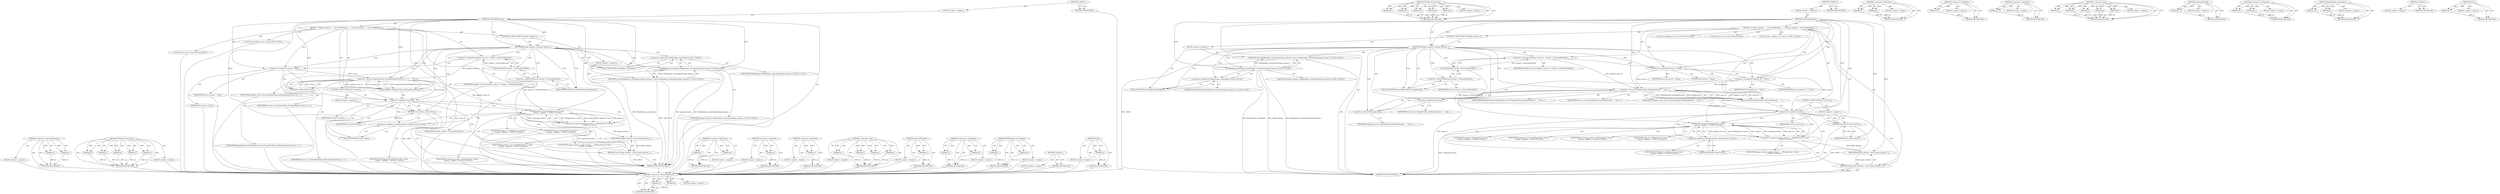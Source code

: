 digraph "Send" {
vulnerable_105 [label=<(METHOD,&lt;operator&gt;.indirectFieldAccess)>];
vulnerable_106 [label=<(PARAM,p1)>];
vulnerable_107 [label=<(PARAM,p2)>];
vulnerable_108 [label=<(BLOCK,&lt;empty&gt;,&lt;empty&gt;)>];
vulnerable_109 [label=<(METHOD_RETURN,ANY)>];
vulnerable_130 [label=<(METHOD,NPObjectProxy.Create)>];
vulnerable_131 [label=<(PARAM,p1)>];
vulnerable_132 [label=<(PARAM,p2)>];
vulnerable_133 [label=<(PARAM,p3)>];
vulnerable_134 [label=<(PARAM,p4)>];
vulnerable_135 [label=<(PARAM,p5)>];
vulnerable_136 [label=<(BLOCK,&lt;empty&gt;,&lt;empty&gt;)>];
vulnerable_137 [label=<(METHOD_RETURN,ANY)>];
vulnerable_6 [label=<(METHOD,&lt;global&gt;)<SUB>1</SUB>>];
vulnerable_7 [label=<(BLOCK,&lt;empty&gt;,&lt;empty&gt;)<SUB>1</SUB>>];
vulnerable_8 [label=<(METHOD,GetPluginElement)<SUB>1</SUB>>];
vulnerable_9 [label=<(BLOCK,{
  if (plugin_element_)
    return WebBindings...,{
  if (plugin_element_)
    return WebBindings...)<SUB>1</SUB>>];
vulnerable_10 [label=<(CONTROL_STRUCTURE,IF,if (plugin_element_))<SUB>2</SUB>>];
vulnerable_11 [label=<(IDENTIFIER,plugin_element_,if (plugin_element_))<SUB>2</SUB>>];
vulnerable_12 [label=<(BLOCK,&lt;empty&gt;,&lt;empty&gt;)<SUB>3</SUB>>];
vulnerable_13 [label="<(RETURN,return WebBindings::retainObject(plugin_element_);,return WebBindings::retainObject(plugin_element_);)<SUB>3</SUB>>"];
vulnerable_14 [label="<(WebBindings.retainObject,WebBindings::retainObject(plugin_element_))<SUB>3</SUB>>"];
vulnerable_15 [label="<(&lt;operator&gt;.fieldAccess,WebBindings::retainObject)<SUB>3</SUB>>"];
vulnerable_16 [label="<(IDENTIFIER,WebBindings,WebBindings::retainObject(plugin_element_))<SUB>3</SUB>>"];
vulnerable_17 [label=<(FIELD_IDENTIFIER,retainObject,retainObject)<SUB>3</SUB>>];
vulnerable_18 [label="<(IDENTIFIER,plugin_element_,WebBindings::retainObject(plugin_element_))<SUB>3</SUB>>"];
vulnerable_19 [label="<(LOCAL,int npobject_route_id: int)<SUB>5</SUB>>"];
vulnerable_20 [label=<(&lt;operator&gt;.assignment,npobject_route_id = channel_-&gt;GenerateRouteID())<SUB>5</SUB>>];
vulnerable_21 [label=<(IDENTIFIER,npobject_route_id,npobject_route_id = channel_-&gt;GenerateRouteID())<SUB>5</SUB>>];
vulnerable_22 [label=<(GenerateRouteID,channel_-&gt;GenerateRouteID())<SUB>5</SUB>>];
vulnerable_23 [label=<(&lt;operator&gt;.indirectFieldAccess,channel_-&gt;GenerateRouteID)<SUB>5</SUB>>];
vulnerable_24 [label=<(IDENTIFIER,channel_,channel_-&gt;GenerateRouteID())<SUB>5</SUB>>];
vulnerable_25 [label=<(FIELD_IDENTIFIER,GenerateRouteID,GenerateRouteID)<SUB>5</SUB>>];
vulnerable_26 [label="<(LOCAL,bool success: bool)<SUB>6</SUB>>"];
vulnerable_27 [label=<(&lt;operator&gt;.assignment,success = false)<SUB>6</SUB>>];
vulnerable_28 [label=<(IDENTIFIER,success,success = false)<SUB>6</SUB>>];
vulnerable_29 [label=<(LITERAL,false,success = false)<SUB>6</SUB>>];
vulnerable_30 [label="<(LOCAL,intptr_t npobject_ptr: intptr_t)<SUB>7</SUB>>"];
vulnerable_31 [label=<(&lt;operator&gt;.assignment,npobject_ptr = NULL)<SUB>7</SUB>>];
vulnerable_32 [label=<(IDENTIFIER,npobject_ptr,npobject_ptr = NULL)<SUB>7</SUB>>];
vulnerable_33 [label=<(IDENTIFIER,NULL,npobject_ptr = NULL)<SUB>7</SUB>>];
vulnerable_34 [label=<(Send,Send(new PluginHostMsg_GetPluginElement(
      ...)<SUB>8</SUB>>];
vulnerable_35 [label=<(&lt;operator&gt;.new,new PluginHostMsg_GetPluginElement(
      route...)<SUB>8</SUB>>];
vulnerable_36 [label=<(IDENTIFIER,PluginHostMsg_GetPluginElement,new PluginHostMsg_GetPluginElement(
      route...)<SUB>8</SUB>>];
vulnerable_37 [label=<(IDENTIFIER,route_id_,new PluginHostMsg_GetPluginElement(
      route...)<SUB>9</SUB>>];
vulnerable_38 [label=<(IDENTIFIER,npobject_route_id,new PluginHostMsg_GetPluginElement(
      route...)<SUB>9</SUB>>];
vulnerable_39 [label=<(&lt;operator&gt;.addressOf,&amp;success)<SUB>9</SUB>>];
vulnerable_40 [label=<(IDENTIFIER,success,new PluginHostMsg_GetPluginElement(
      route...)<SUB>9</SUB>>];
vulnerable_41 [label=<(&lt;operator&gt;.addressOf,&amp;npobject_ptr)<SUB>9</SUB>>];
vulnerable_42 [label=<(IDENTIFIER,npobject_ptr,new PluginHostMsg_GetPluginElement(
      route...)<SUB>9</SUB>>];
vulnerable_43 [label=<(CONTROL_STRUCTURE,IF,if (!success))<SUB>10</SUB>>];
vulnerable_44 [label=<(&lt;operator&gt;.logicalNot,!success)<SUB>10</SUB>>];
vulnerable_45 [label=<(IDENTIFIER,success,!success)<SUB>10</SUB>>];
vulnerable_46 [label=<(BLOCK,&lt;empty&gt;,&lt;empty&gt;)<SUB>11</SUB>>];
vulnerable_47 [label=<(RETURN,return NULL;,return NULL;)<SUB>11</SUB>>];
vulnerable_48 [label=<(IDENTIFIER,NULL,return NULL;)<SUB>11</SUB>>];
vulnerable_49 [label="<(&lt;operator&gt;.assignment,plugin_element_ = NPObjectProxy::Create(
      ...)<SUB>13</SUB>>"];
vulnerable_50 [label="<(IDENTIFIER,plugin_element_,plugin_element_ = NPObjectProxy::Create(
      ...)<SUB>13</SUB>>"];
vulnerable_51 [label="<(NPObjectProxy.Create,NPObjectProxy::Create(
      channel_, npobject...)<SUB>13</SUB>>"];
vulnerable_52 [label="<(&lt;operator&gt;.fieldAccess,NPObjectProxy::Create)<SUB>13</SUB>>"];
vulnerable_53 [label="<(IDENTIFIER,NPObjectProxy,NPObjectProxy::Create(
      channel_, npobject...)<SUB>13</SUB>>"];
vulnerable_54 [label=<(FIELD_IDENTIFIER,Create,Create)<SUB>13</SUB>>];
vulnerable_55 [label="<(IDENTIFIER,channel_,NPObjectProxy::Create(
      channel_, npobject...)<SUB>14</SUB>>"];
vulnerable_56 [label="<(IDENTIFIER,npobject_route_id,NPObjectProxy::Create(
      channel_, npobject...)<SUB>14</SUB>>"];
vulnerable_57 [label="<(IDENTIFIER,containing_window_,NPObjectProxy::Create(
      channel_, npobject...)<SUB>14</SUB>>"];
vulnerable_58 [label="<(IDENTIFIER,page_url_,NPObjectProxy::Create(
      channel_, npobject...)<SUB>14</SUB>>"];
vulnerable_59 [label=<(RETURN,return plugin_element_;,return plugin_element_;)<SUB>16</SUB>>];
vulnerable_60 [label=<(IDENTIFIER,plugin_element_,return plugin_element_;)<SUB>16</SUB>>];
vulnerable_61 [label=<(METHOD_RETURN,NPObject)<SUB>1</SUB>>];
vulnerable_63 [label=<(METHOD_RETURN,ANY)<SUB>1</SUB>>];
vulnerable_91 [label=<(METHOD,&lt;operator&gt;.fieldAccess)>];
vulnerable_92 [label=<(PARAM,p1)>];
vulnerable_93 [label=<(PARAM,p2)>];
vulnerable_94 [label=<(BLOCK,&lt;empty&gt;,&lt;empty&gt;)>];
vulnerable_95 [label=<(METHOD_RETURN,ANY)>];
vulnerable_126 [label=<(METHOD,&lt;operator&gt;.logicalNot)>];
vulnerable_127 [label=<(PARAM,p1)>];
vulnerable_128 [label=<(BLOCK,&lt;empty&gt;,&lt;empty&gt;)>];
vulnerable_129 [label=<(METHOD_RETURN,ANY)>];
vulnerable_122 [label=<(METHOD,&lt;operator&gt;.addressOf)>];
vulnerable_123 [label=<(PARAM,p1)>];
vulnerable_124 [label=<(BLOCK,&lt;empty&gt;,&lt;empty&gt;)>];
vulnerable_125 [label=<(METHOD_RETURN,ANY)>];
vulnerable_114 [label=<(METHOD,&lt;operator&gt;.new)>];
vulnerable_115 [label=<(PARAM,p1)>];
vulnerable_116 [label=<(PARAM,p2)>];
vulnerable_117 [label=<(PARAM,p3)>];
vulnerable_118 [label=<(PARAM,p4)>];
vulnerable_119 [label=<(PARAM,p5)>];
vulnerable_120 [label=<(BLOCK,&lt;empty&gt;,&lt;empty&gt;)>];
vulnerable_121 [label=<(METHOD_RETURN,ANY)>];
vulnerable_101 [label=<(METHOD,GenerateRouteID)>];
vulnerable_102 [label=<(PARAM,p1)>];
vulnerable_103 [label=<(BLOCK,&lt;empty&gt;,&lt;empty&gt;)>];
vulnerable_104 [label=<(METHOD_RETURN,ANY)>];
vulnerable_96 [label=<(METHOD,&lt;operator&gt;.assignment)>];
vulnerable_97 [label=<(PARAM,p1)>];
vulnerable_98 [label=<(PARAM,p2)>];
vulnerable_99 [label=<(BLOCK,&lt;empty&gt;,&lt;empty&gt;)>];
vulnerable_100 [label=<(METHOD_RETURN,ANY)>];
vulnerable_86 [label=<(METHOD,WebBindings.retainObject)>];
vulnerable_87 [label=<(PARAM,p1)>];
vulnerable_88 [label=<(PARAM,p2)>];
vulnerable_89 [label=<(BLOCK,&lt;empty&gt;,&lt;empty&gt;)>];
vulnerable_90 [label=<(METHOD_RETURN,ANY)>];
vulnerable_80 [label=<(METHOD,&lt;global&gt;)<SUB>1</SUB>>];
vulnerable_81 [label=<(BLOCK,&lt;empty&gt;,&lt;empty&gt;)>];
vulnerable_82 [label=<(METHOD_RETURN,ANY)>];
vulnerable_110 [label=<(METHOD,Send)>];
vulnerable_111 [label=<(PARAM,p1)>];
vulnerable_112 [label=<(BLOCK,&lt;empty&gt;,&lt;empty&gt;)>];
vulnerable_113 [label=<(METHOD_RETURN,ANY)>];
fixed_97 [label=<(METHOD,&lt;operator&gt;.indirectFieldAccess)>];
fixed_98 [label=<(PARAM,p1)>];
fixed_99 [label=<(PARAM,p2)>];
fixed_100 [label=<(BLOCK,&lt;empty&gt;,&lt;empty&gt;)>];
fixed_101 [label=<(METHOD_RETURN,ANY)>];
fixed_121 [label=<(METHOD,NPObjectProxy.Create)>];
fixed_122 [label=<(PARAM,p1)>];
fixed_123 [label=<(PARAM,p2)>];
fixed_124 [label=<(PARAM,p3)>];
fixed_125 [label=<(PARAM,p4)>];
fixed_126 [label=<(PARAM,p5)>];
fixed_127 [label=<(BLOCK,&lt;empty&gt;,&lt;empty&gt;)>];
fixed_128 [label=<(METHOD_RETURN,ANY)>];
fixed_6 [label=<(METHOD,&lt;global&gt;)<SUB>1</SUB>>];
fixed_7 [label=<(BLOCK,&lt;empty&gt;,&lt;empty&gt;)<SUB>1</SUB>>];
fixed_8 [label=<(METHOD,GetPluginElement)<SUB>1</SUB>>];
fixed_9 [label=<(BLOCK,{
  if (plugin_element_)
    return WebBindings...,{
  if (plugin_element_)
    return WebBindings...)<SUB>1</SUB>>];
fixed_10 [label=<(CONTROL_STRUCTURE,IF,if (plugin_element_))<SUB>2</SUB>>];
fixed_11 [label=<(IDENTIFIER,plugin_element_,if (plugin_element_))<SUB>2</SUB>>];
fixed_12 [label=<(BLOCK,&lt;empty&gt;,&lt;empty&gt;)<SUB>3</SUB>>];
fixed_13 [label="<(RETURN,return WebBindings::retainObject(plugin_element_);,return WebBindings::retainObject(plugin_element_);)<SUB>3</SUB>>"];
fixed_14 [label="<(WebBindings.retainObject,WebBindings::retainObject(plugin_element_))<SUB>3</SUB>>"];
fixed_15 [label="<(&lt;operator&gt;.fieldAccess,WebBindings::retainObject)<SUB>3</SUB>>"];
fixed_16 [label="<(IDENTIFIER,WebBindings,WebBindings::retainObject(plugin_element_))<SUB>3</SUB>>"];
fixed_17 [label=<(FIELD_IDENTIFIER,retainObject,retainObject)<SUB>3</SUB>>];
fixed_18 [label="<(IDENTIFIER,plugin_element_,WebBindings::retainObject(plugin_element_))<SUB>3</SUB>>"];
fixed_19 [label="<(LOCAL,int npobject_route_id: int)<SUB>5</SUB>>"];
fixed_20 [label=<(&lt;operator&gt;.assignment,npobject_route_id = channel_-&gt;GenerateRouteID())<SUB>5</SUB>>];
fixed_21 [label=<(IDENTIFIER,npobject_route_id,npobject_route_id = channel_-&gt;GenerateRouteID())<SUB>5</SUB>>];
fixed_22 [label=<(GenerateRouteID,channel_-&gt;GenerateRouteID())<SUB>5</SUB>>];
fixed_23 [label=<(&lt;operator&gt;.indirectFieldAccess,channel_-&gt;GenerateRouteID)<SUB>5</SUB>>];
fixed_24 [label=<(IDENTIFIER,channel_,channel_-&gt;GenerateRouteID())<SUB>5</SUB>>];
fixed_25 [label=<(FIELD_IDENTIFIER,GenerateRouteID,GenerateRouteID)<SUB>5</SUB>>];
fixed_26 [label="<(LOCAL,bool success: bool)<SUB>6</SUB>>"];
fixed_27 [label=<(&lt;operator&gt;.assignment,success = false)<SUB>6</SUB>>];
fixed_28 [label=<(IDENTIFIER,success,success = false)<SUB>6</SUB>>];
fixed_29 [label=<(LITERAL,false,success = false)<SUB>6</SUB>>];
fixed_30 [label=<(Send,Send(new PluginHostMsg_GetPluginElement(route_i...)<SUB>7</SUB>>];
fixed_31 [label=<(&lt;operator&gt;.new,new PluginHostMsg_GetPluginElement(route_id_, n...)<SUB>7</SUB>>];
fixed_32 [label=<(IDENTIFIER,PluginHostMsg_GetPluginElement,new PluginHostMsg_GetPluginElement(route_id_, n...)<SUB>7</SUB>>];
fixed_33 [label=<(IDENTIFIER,route_id_,new PluginHostMsg_GetPluginElement(route_id_, n...)<SUB>7</SUB>>];
fixed_34 [label=<(IDENTIFIER,npobject_route_id,new PluginHostMsg_GetPluginElement(route_id_, n...)<SUB>7</SUB>>];
fixed_35 [label=<(&lt;operator&gt;.addressOf,&amp;success)<SUB>7</SUB>>];
fixed_36 [label=<(IDENTIFIER,success,new PluginHostMsg_GetPluginElement(route_id_, n...)<SUB>7</SUB>>];
fixed_37 [label=<(CONTROL_STRUCTURE,IF,if (!success))<SUB>8</SUB>>];
fixed_38 [label=<(&lt;operator&gt;.logicalNot,!success)<SUB>8</SUB>>];
fixed_39 [label=<(IDENTIFIER,success,!success)<SUB>8</SUB>>];
fixed_40 [label=<(BLOCK,&lt;empty&gt;,&lt;empty&gt;)<SUB>9</SUB>>];
fixed_41 [label=<(RETURN,return NULL;,return NULL;)<SUB>9</SUB>>];
fixed_42 [label=<(IDENTIFIER,NULL,return NULL;)<SUB>9</SUB>>];
fixed_43 [label="<(&lt;operator&gt;.assignment,plugin_element_ = NPObjectProxy::Create(
      ...)<SUB>11</SUB>>"];
fixed_44 [label="<(IDENTIFIER,plugin_element_,plugin_element_ = NPObjectProxy::Create(
      ...)<SUB>11</SUB>>"];
fixed_45 [label="<(NPObjectProxy.Create,NPObjectProxy::Create(
      channel_, npobject...)<SUB>11</SUB>>"];
fixed_46 [label="<(&lt;operator&gt;.fieldAccess,NPObjectProxy::Create)<SUB>11</SUB>>"];
fixed_47 [label="<(IDENTIFIER,NPObjectProxy,NPObjectProxy::Create(
      channel_, npobject...)<SUB>11</SUB>>"];
fixed_48 [label=<(FIELD_IDENTIFIER,Create,Create)<SUB>11</SUB>>];
fixed_49 [label="<(IDENTIFIER,channel_,NPObjectProxy::Create(
      channel_, npobject...)<SUB>12</SUB>>"];
fixed_50 [label="<(IDENTIFIER,npobject_route_id,NPObjectProxy::Create(
      channel_, npobject...)<SUB>12</SUB>>"];
fixed_51 [label="<(IDENTIFIER,containing_window_,NPObjectProxy::Create(
      channel_, npobject...)<SUB>12</SUB>>"];
fixed_52 [label="<(IDENTIFIER,page_url_,NPObjectProxy::Create(
      channel_, npobject...)<SUB>12</SUB>>"];
fixed_53 [label=<(RETURN,return plugin_element_;,return plugin_element_;)<SUB>14</SUB>>];
fixed_54 [label=<(IDENTIFIER,plugin_element_,return plugin_element_;)<SUB>14</SUB>>];
fixed_55 [label=<(METHOD_RETURN,NPObject)<SUB>1</SUB>>];
fixed_57 [label=<(METHOD_RETURN,ANY)<SUB>1</SUB>>];
fixed_83 [label=<(METHOD,&lt;operator&gt;.fieldAccess)>];
fixed_84 [label=<(PARAM,p1)>];
fixed_85 [label=<(PARAM,p2)>];
fixed_86 [label=<(BLOCK,&lt;empty&gt;,&lt;empty&gt;)>];
fixed_87 [label=<(METHOD_RETURN,ANY)>];
fixed_117 [label=<(METHOD,&lt;operator&gt;.logicalNot)>];
fixed_118 [label=<(PARAM,p1)>];
fixed_119 [label=<(BLOCK,&lt;empty&gt;,&lt;empty&gt;)>];
fixed_120 [label=<(METHOD_RETURN,ANY)>];
fixed_113 [label=<(METHOD,&lt;operator&gt;.addressOf)>];
fixed_114 [label=<(PARAM,p1)>];
fixed_115 [label=<(BLOCK,&lt;empty&gt;,&lt;empty&gt;)>];
fixed_116 [label=<(METHOD_RETURN,ANY)>];
fixed_106 [label=<(METHOD,&lt;operator&gt;.new)>];
fixed_107 [label=<(PARAM,p1)>];
fixed_108 [label=<(PARAM,p2)>];
fixed_109 [label=<(PARAM,p3)>];
fixed_110 [label=<(PARAM,p4)>];
fixed_111 [label=<(BLOCK,&lt;empty&gt;,&lt;empty&gt;)>];
fixed_112 [label=<(METHOD_RETURN,ANY)>];
fixed_93 [label=<(METHOD,GenerateRouteID)>];
fixed_94 [label=<(PARAM,p1)>];
fixed_95 [label=<(BLOCK,&lt;empty&gt;,&lt;empty&gt;)>];
fixed_96 [label=<(METHOD_RETURN,ANY)>];
fixed_88 [label=<(METHOD,&lt;operator&gt;.assignment)>];
fixed_89 [label=<(PARAM,p1)>];
fixed_90 [label=<(PARAM,p2)>];
fixed_91 [label=<(BLOCK,&lt;empty&gt;,&lt;empty&gt;)>];
fixed_92 [label=<(METHOD_RETURN,ANY)>];
fixed_78 [label=<(METHOD,WebBindings.retainObject)>];
fixed_79 [label=<(PARAM,p1)>];
fixed_80 [label=<(PARAM,p2)>];
fixed_81 [label=<(BLOCK,&lt;empty&gt;,&lt;empty&gt;)>];
fixed_82 [label=<(METHOD_RETURN,ANY)>];
fixed_72 [label=<(METHOD,&lt;global&gt;)<SUB>1</SUB>>];
fixed_73 [label=<(BLOCK,&lt;empty&gt;,&lt;empty&gt;)>];
fixed_74 [label=<(METHOD_RETURN,ANY)>];
fixed_102 [label=<(METHOD,Send)>];
fixed_103 [label=<(PARAM,p1)>];
fixed_104 [label=<(BLOCK,&lt;empty&gt;,&lt;empty&gt;)>];
fixed_105 [label=<(METHOD_RETURN,ANY)>];
vulnerable_105 -> vulnerable_106  [key=0, label="AST: "];
vulnerable_105 -> vulnerable_106  [key=1, label="DDG: "];
vulnerable_105 -> vulnerable_108  [key=0, label="AST: "];
vulnerable_105 -> vulnerable_107  [key=0, label="AST: "];
vulnerable_105 -> vulnerable_107  [key=1, label="DDG: "];
vulnerable_105 -> vulnerable_109  [key=0, label="AST: "];
vulnerable_105 -> vulnerable_109  [key=1, label="CFG: "];
vulnerable_106 -> vulnerable_109  [key=0, label="DDG: p1"];
vulnerable_107 -> vulnerable_109  [key=0, label="DDG: p2"];
vulnerable_130 -> vulnerable_131  [key=0, label="AST: "];
vulnerable_130 -> vulnerable_131  [key=1, label="DDG: "];
vulnerable_130 -> vulnerable_136  [key=0, label="AST: "];
vulnerable_130 -> vulnerable_132  [key=0, label="AST: "];
vulnerable_130 -> vulnerable_132  [key=1, label="DDG: "];
vulnerable_130 -> vulnerable_137  [key=0, label="AST: "];
vulnerable_130 -> vulnerable_137  [key=1, label="CFG: "];
vulnerable_130 -> vulnerable_133  [key=0, label="AST: "];
vulnerable_130 -> vulnerable_133  [key=1, label="DDG: "];
vulnerable_130 -> vulnerable_134  [key=0, label="AST: "];
vulnerable_130 -> vulnerable_134  [key=1, label="DDG: "];
vulnerable_130 -> vulnerable_135  [key=0, label="AST: "];
vulnerable_130 -> vulnerable_135  [key=1, label="DDG: "];
vulnerable_131 -> vulnerable_137  [key=0, label="DDG: p1"];
vulnerable_132 -> vulnerable_137  [key=0, label="DDG: p2"];
vulnerable_133 -> vulnerable_137  [key=0, label="DDG: p3"];
vulnerable_134 -> vulnerable_137  [key=0, label="DDG: p4"];
vulnerable_135 -> vulnerable_137  [key=0, label="DDG: p5"];
vulnerable_6 -> vulnerable_7  [key=0, label="AST: "];
vulnerable_6 -> vulnerable_63  [key=0, label="AST: "];
vulnerable_6 -> vulnerable_63  [key=1, label="CFG: "];
vulnerable_7 -> vulnerable_8  [key=0, label="AST: "];
vulnerable_8 -> vulnerable_9  [key=0, label="AST: "];
vulnerable_8 -> vulnerable_61  [key=0, label="AST: "];
vulnerable_8 -> vulnerable_11  [key=0, label="CFG: "];
vulnerable_8 -> vulnerable_11  [key=1, label="DDG: "];
vulnerable_8 -> vulnerable_27  [key=0, label="DDG: "];
vulnerable_8 -> vulnerable_31  [key=0, label="DDG: "];
vulnerable_8 -> vulnerable_60  [key=0, label="DDG: "];
vulnerable_8 -> vulnerable_35  [key=0, label="DDG: "];
vulnerable_8 -> vulnerable_44  [key=0, label="DDG: "];
vulnerable_8 -> vulnerable_51  [key=0, label="DDG: "];
vulnerable_8 -> vulnerable_48  [key=0, label="DDG: "];
vulnerable_8 -> vulnerable_14  [key=0, label="DDG: "];
vulnerable_9 -> vulnerable_10  [key=0, label="AST: "];
vulnerable_9 -> vulnerable_19  [key=0, label="AST: "];
vulnerable_9 -> vulnerable_20  [key=0, label="AST: "];
vulnerable_9 -> vulnerable_26  [key=0, label="AST: "];
vulnerable_9 -> vulnerable_27  [key=0, label="AST: "];
vulnerable_9 -> vulnerable_30  [key=0, label="AST: "];
vulnerable_9 -> vulnerable_31  [key=0, label="AST: "];
vulnerable_9 -> vulnerable_34  [key=0, label="AST: "];
vulnerable_9 -> vulnerable_43  [key=0, label="AST: "];
vulnerable_9 -> vulnerable_49  [key=0, label="AST: "];
vulnerable_9 -> vulnerable_59  [key=0, label="AST: "];
vulnerable_10 -> vulnerable_11  [key=0, label="AST: "];
vulnerable_10 -> vulnerable_12  [key=0, label="AST: "];
vulnerable_11 -> vulnerable_17  [key=0, label="CFG: "];
vulnerable_11 -> vulnerable_17  [key=1, label="CDG: "];
vulnerable_11 -> vulnerable_25  [key=0, label="CFG: "];
vulnerable_11 -> vulnerable_25  [key=1, label="CDG: "];
vulnerable_11 -> vulnerable_15  [key=0, label="CDG: "];
vulnerable_11 -> vulnerable_34  [key=0, label="CDG: "];
vulnerable_11 -> vulnerable_13  [key=0, label="CDG: "];
vulnerable_11 -> vulnerable_14  [key=0, label="CDG: "];
vulnerable_11 -> vulnerable_23  [key=0, label="CDG: "];
vulnerable_11 -> vulnerable_20  [key=0, label="CDG: "];
vulnerable_11 -> vulnerable_22  [key=0, label="CDG: "];
vulnerable_11 -> vulnerable_41  [key=0, label="CDG: "];
vulnerable_11 -> vulnerable_27  [key=0, label="CDG: "];
vulnerable_11 -> vulnerable_44  [key=0, label="CDG: "];
vulnerable_11 -> vulnerable_35  [key=0, label="CDG: "];
vulnerable_11 -> vulnerable_39  [key=0, label="CDG: "];
vulnerable_11 -> vulnerable_31  [key=0, label="CDG: "];
vulnerable_12 -> vulnerable_13  [key=0, label="AST: "];
vulnerable_13 -> vulnerable_14  [key=0, label="AST: "];
vulnerable_13 -> vulnerable_61  [key=0, label="CFG: "];
vulnerable_13 -> vulnerable_61  [key=1, label="DDG: &lt;RET&gt;"];
vulnerable_14 -> vulnerable_15  [key=0, label="AST: "];
vulnerable_14 -> vulnerable_18  [key=0, label="AST: "];
vulnerable_14 -> vulnerable_13  [key=0, label="CFG: "];
vulnerable_14 -> vulnerable_13  [key=1, label="DDG: WebBindings::retainObject(plugin_element_)"];
vulnerable_14 -> vulnerable_61  [key=0, label="DDG: WebBindings::retainObject"];
vulnerable_14 -> vulnerable_61  [key=1, label="DDG: plugin_element_"];
vulnerable_14 -> vulnerable_61  [key=2, label="DDG: WebBindings::retainObject(plugin_element_)"];
vulnerable_15 -> vulnerable_16  [key=0, label="AST: "];
vulnerable_15 -> vulnerable_17  [key=0, label="AST: "];
vulnerable_15 -> vulnerable_14  [key=0, label="CFG: "];
vulnerable_17 -> vulnerable_15  [key=0, label="CFG: "];
vulnerable_20 -> vulnerable_21  [key=0, label="AST: "];
vulnerable_20 -> vulnerable_22  [key=0, label="AST: "];
vulnerable_20 -> vulnerable_27  [key=0, label="CFG: "];
vulnerable_20 -> vulnerable_35  [key=0, label="DDG: npobject_route_id"];
vulnerable_22 -> vulnerable_23  [key=0, label="AST: "];
vulnerable_22 -> vulnerable_20  [key=0, label="CFG: "];
vulnerable_22 -> vulnerable_20  [key=1, label="DDG: channel_-&gt;GenerateRouteID"];
vulnerable_22 -> vulnerable_51  [key=0, label="DDG: channel_-&gt;GenerateRouteID"];
vulnerable_23 -> vulnerable_24  [key=0, label="AST: "];
vulnerable_23 -> vulnerable_25  [key=0, label="AST: "];
vulnerable_23 -> vulnerable_22  [key=0, label="CFG: "];
vulnerable_25 -> vulnerable_23  [key=0, label="CFG: "];
vulnerable_27 -> vulnerable_28  [key=0, label="AST: "];
vulnerable_27 -> vulnerable_29  [key=0, label="AST: "];
vulnerable_27 -> vulnerable_31  [key=0, label="CFG: "];
vulnerable_27 -> vulnerable_35  [key=0, label="DDG: success"];
vulnerable_27 -> vulnerable_44  [key=0, label="DDG: success"];
vulnerable_31 -> vulnerable_32  [key=0, label="AST: "];
vulnerable_31 -> vulnerable_33  [key=0, label="AST: "];
vulnerable_31 -> vulnerable_39  [key=0, label="CFG: "];
vulnerable_31 -> vulnerable_35  [key=0, label="DDG: npobject_ptr"];
vulnerable_34 -> vulnerable_35  [key=0, label="AST: "];
vulnerable_34 -> vulnerable_44  [key=0, label="CFG: "];
vulnerable_35 -> vulnerable_36  [key=0, label="AST: "];
vulnerable_35 -> vulnerable_37  [key=0, label="AST: "];
vulnerable_35 -> vulnerable_38  [key=0, label="AST: "];
vulnerable_35 -> vulnerable_39  [key=0, label="AST: "];
vulnerable_35 -> vulnerable_41  [key=0, label="AST: "];
vulnerable_35 -> vulnerable_34  [key=0, label="CFG: "];
vulnerable_35 -> vulnerable_34  [key=1, label="DDG: route_id_"];
vulnerable_35 -> vulnerable_34  [key=2, label="DDG: npobject_route_id"];
vulnerable_35 -> vulnerable_34  [key=3, label="DDG: &amp;success"];
vulnerable_35 -> vulnerable_34  [key=4, label="DDG: PluginHostMsg_GetPluginElement"];
vulnerable_35 -> vulnerable_34  [key=5, label="DDG: &amp;npobject_ptr"];
vulnerable_35 -> vulnerable_61  [key=0, label="DDG: route_id_"];
vulnerable_35 -> vulnerable_44  [key=0, label="DDG: &amp;success"];
vulnerable_35 -> vulnerable_51  [key=0, label="DDG: npobject_route_id"];
vulnerable_39 -> vulnerable_40  [key=0, label="AST: "];
vulnerable_39 -> vulnerable_41  [key=0, label="CFG: "];
vulnerable_41 -> vulnerable_42  [key=0, label="AST: "];
vulnerable_41 -> vulnerable_35  [key=0, label="CFG: "];
vulnerable_43 -> vulnerable_44  [key=0, label="AST: "];
vulnerable_43 -> vulnerable_46  [key=0, label="AST: "];
vulnerable_44 -> vulnerable_45  [key=0, label="AST: "];
vulnerable_44 -> vulnerable_47  [key=0, label="CFG: "];
vulnerable_44 -> vulnerable_47  [key=1, label="CDG: "];
vulnerable_44 -> vulnerable_54  [key=0, label="CFG: "];
vulnerable_44 -> vulnerable_54  [key=1, label="CDG: "];
vulnerable_44 -> vulnerable_49  [key=0, label="CDG: "];
vulnerable_44 -> vulnerable_51  [key=0, label="CDG: "];
vulnerable_44 -> vulnerable_52  [key=0, label="CDG: "];
vulnerable_44 -> vulnerable_59  [key=0, label="CDG: "];
vulnerable_46 -> vulnerable_47  [key=0, label="AST: "];
vulnerable_47 -> vulnerable_48  [key=0, label="AST: "];
vulnerable_47 -> vulnerable_61  [key=0, label="CFG: "];
vulnerable_47 -> vulnerable_61  [key=1, label="DDG: &lt;RET&gt;"];
vulnerable_48 -> vulnerable_47  [key=0, label="DDG: NULL"];
vulnerable_49 -> vulnerable_50  [key=0, label="AST: "];
vulnerable_49 -> vulnerable_51  [key=0, label="AST: "];
vulnerable_49 -> vulnerable_59  [key=0, label="CFG: "];
vulnerable_49 -> vulnerable_60  [key=0, label="DDG: plugin_element_"];
vulnerable_51 -> vulnerable_52  [key=0, label="AST: "];
vulnerable_51 -> vulnerable_55  [key=0, label="AST: "];
vulnerable_51 -> vulnerable_56  [key=0, label="AST: "];
vulnerable_51 -> vulnerable_57  [key=0, label="AST: "];
vulnerable_51 -> vulnerable_58  [key=0, label="AST: "];
vulnerable_51 -> vulnerable_49  [key=0, label="CFG: "];
vulnerable_51 -> vulnerable_49  [key=1, label="DDG: npobject_route_id"];
vulnerable_51 -> vulnerable_49  [key=2, label="DDG: NPObjectProxy::Create"];
vulnerable_51 -> vulnerable_49  [key=3, label="DDG: channel_"];
vulnerable_51 -> vulnerable_49  [key=4, label="DDG: containing_window_"];
vulnerable_51 -> vulnerable_49  [key=5, label="DDG: page_url_"];
vulnerable_51 -> vulnerable_61  [key=0, label="DDG: containing_window_"];
vulnerable_52 -> vulnerable_53  [key=0, label="AST: "];
vulnerable_52 -> vulnerable_54  [key=0, label="AST: "];
vulnerable_52 -> vulnerable_51  [key=0, label="CFG: "];
vulnerable_54 -> vulnerable_52  [key=0, label="CFG: "];
vulnerable_59 -> vulnerable_60  [key=0, label="AST: "];
vulnerable_59 -> vulnerable_61  [key=0, label="CFG: "];
vulnerable_59 -> vulnerable_61  [key=1, label="DDG: &lt;RET&gt;"];
vulnerable_60 -> vulnerable_59  [key=0, label="DDG: plugin_element_"];
vulnerable_91 -> vulnerable_92  [key=0, label="AST: "];
vulnerable_91 -> vulnerable_92  [key=1, label="DDG: "];
vulnerable_91 -> vulnerable_94  [key=0, label="AST: "];
vulnerable_91 -> vulnerable_93  [key=0, label="AST: "];
vulnerable_91 -> vulnerable_93  [key=1, label="DDG: "];
vulnerable_91 -> vulnerable_95  [key=0, label="AST: "];
vulnerable_91 -> vulnerable_95  [key=1, label="CFG: "];
vulnerable_92 -> vulnerable_95  [key=0, label="DDG: p1"];
vulnerable_93 -> vulnerable_95  [key=0, label="DDG: p2"];
vulnerable_126 -> vulnerable_127  [key=0, label="AST: "];
vulnerable_126 -> vulnerable_127  [key=1, label="DDG: "];
vulnerable_126 -> vulnerable_128  [key=0, label="AST: "];
vulnerable_126 -> vulnerable_129  [key=0, label="AST: "];
vulnerable_126 -> vulnerable_129  [key=1, label="CFG: "];
vulnerable_127 -> vulnerable_129  [key=0, label="DDG: p1"];
vulnerable_122 -> vulnerable_123  [key=0, label="AST: "];
vulnerable_122 -> vulnerable_123  [key=1, label="DDG: "];
vulnerable_122 -> vulnerable_124  [key=0, label="AST: "];
vulnerable_122 -> vulnerable_125  [key=0, label="AST: "];
vulnerable_122 -> vulnerable_125  [key=1, label="CFG: "];
vulnerable_123 -> vulnerable_125  [key=0, label="DDG: p1"];
vulnerable_114 -> vulnerable_115  [key=0, label="AST: "];
vulnerable_114 -> vulnerable_115  [key=1, label="DDG: "];
vulnerable_114 -> vulnerable_120  [key=0, label="AST: "];
vulnerable_114 -> vulnerable_116  [key=0, label="AST: "];
vulnerable_114 -> vulnerable_116  [key=1, label="DDG: "];
vulnerable_114 -> vulnerable_121  [key=0, label="AST: "];
vulnerable_114 -> vulnerable_121  [key=1, label="CFG: "];
vulnerable_114 -> vulnerable_117  [key=0, label="AST: "];
vulnerable_114 -> vulnerable_117  [key=1, label="DDG: "];
vulnerable_114 -> vulnerable_118  [key=0, label="AST: "];
vulnerable_114 -> vulnerable_118  [key=1, label="DDG: "];
vulnerable_114 -> vulnerable_119  [key=0, label="AST: "];
vulnerable_114 -> vulnerable_119  [key=1, label="DDG: "];
vulnerable_115 -> vulnerable_121  [key=0, label="DDG: p1"];
vulnerable_116 -> vulnerable_121  [key=0, label="DDG: p2"];
vulnerable_117 -> vulnerable_121  [key=0, label="DDG: p3"];
vulnerable_118 -> vulnerable_121  [key=0, label="DDG: p4"];
vulnerable_119 -> vulnerable_121  [key=0, label="DDG: p5"];
vulnerable_101 -> vulnerable_102  [key=0, label="AST: "];
vulnerable_101 -> vulnerable_102  [key=1, label="DDG: "];
vulnerable_101 -> vulnerable_103  [key=0, label="AST: "];
vulnerable_101 -> vulnerable_104  [key=0, label="AST: "];
vulnerable_101 -> vulnerable_104  [key=1, label="CFG: "];
vulnerable_102 -> vulnerable_104  [key=0, label="DDG: p1"];
vulnerable_96 -> vulnerable_97  [key=0, label="AST: "];
vulnerable_96 -> vulnerable_97  [key=1, label="DDG: "];
vulnerable_96 -> vulnerable_99  [key=0, label="AST: "];
vulnerable_96 -> vulnerable_98  [key=0, label="AST: "];
vulnerable_96 -> vulnerable_98  [key=1, label="DDG: "];
vulnerable_96 -> vulnerable_100  [key=0, label="AST: "];
vulnerable_96 -> vulnerable_100  [key=1, label="CFG: "];
vulnerable_97 -> vulnerable_100  [key=0, label="DDG: p1"];
vulnerable_98 -> vulnerable_100  [key=0, label="DDG: p2"];
vulnerable_86 -> vulnerable_87  [key=0, label="AST: "];
vulnerable_86 -> vulnerable_87  [key=1, label="DDG: "];
vulnerable_86 -> vulnerable_89  [key=0, label="AST: "];
vulnerable_86 -> vulnerable_88  [key=0, label="AST: "];
vulnerable_86 -> vulnerable_88  [key=1, label="DDG: "];
vulnerable_86 -> vulnerable_90  [key=0, label="AST: "];
vulnerable_86 -> vulnerable_90  [key=1, label="CFG: "];
vulnerable_87 -> vulnerable_90  [key=0, label="DDG: p1"];
vulnerable_88 -> vulnerable_90  [key=0, label="DDG: p2"];
vulnerable_80 -> vulnerable_81  [key=0, label="AST: "];
vulnerable_80 -> vulnerable_82  [key=0, label="AST: "];
vulnerable_80 -> vulnerable_82  [key=1, label="CFG: "];
vulnerable_110 -> vulnerable_111  [key=0, label="AST: "];
vulnerable_110 -> vulnerable_111  [key=1, label="DDG: "];
vulnerable_110 -> vulnerable_112  [key=0, label="AST: "];
vulnerable_110 -> vulnerable_113  [key=0, label="AST: "];
vulnerable_110 -> vulnerable_113  [key=1, label="CFG: "];
vulnerable_111 -> vulnerable_113  [key=0, label="DDG: p1"];
fixed_97 -> fixed_98  [key=0, label="AST: "];
fixed_97 -> fixed_98  [key=1, label="DDG: "];
fixed_97 -> fixed_100  [key=0, label="AST: "];
fixed_97 -> fixed_99  [key=0, label="AST: "];
fixed_97 -> fixed_99  [key=1, label="DDG: "];
fixed_97 -> fixed_101  [key=0, label="AST: "];
fixed_97 -> fixed_101  [key=1, label="CFG: "];
fixed_98 -> fixed_101  [key=0, label="DDG: p1"];
fixed_99 -> fixed_101  [key=0, label="DDG: p2"];
fixed_100 -> vulnerable_105  [key=0];
fixed_101 -> vulnerable_105  [key=0];
fixed_121 -> fixed_122  [key=0, label="AST: "];
fixed_121 -> fixed_122  [key=1, label="DDG: "];
fixed_121 -> fixed_127  [key=0, label="AST: "];
fixed_121 -> fixed_123  [key=0, label="AST: "];
fixed_121 -> fixed_123  [key=1, label="DDG: "];
fixed_121 -> fixed_128  [key=0, label="AST: "];
fixed_121 -> fixed_128  [key=1, label="CFG: "];
fixed_121 -> fixed_124  [key=0, label="AST: "];
fixed_121 -> fixed_124  [key=1, label="DDG: "];
fixed_121 -> fixed_125  [key=0, label="AST: "];
fixed_121 -> fixed_125  [key=1, label="DDG: "];
fixed_121 -> fixed_126  [key=0, label="AST: "];
fixed_121 -> fixed_126  [key=1, label="DDG: "];
fixed_122 -> fixed_128  [key=0, label="DDG: p1"];
fixed_123 -> fixed_128  [key=0, label="DDG: p2"];
fixed_124 -> fixed_128  [key=0, label="DDG: p3"];
fixed_125 -> fixed_128  [key=0, label="DDG: p4"];
fixed_126 -> fixed_128  [key=0, label="DDG: p5"];
fixed_127 -> vulnerable_105  [key=0];
fixed_128 -> vulnerable_105  [key=0];
fixed_6 -> fixed_7  [key=0, label="AST: "];
fixed_6 -> fixed_57  [key=0, label="AST: "];
fixed_6 -> fixed_57  [key=1, label="CFG: "];
fixed_7 -> fixed_8  [key=0, label="AST: "];
fixed_8 -> fixed_9  [key=0, label="AST: "];
fixed_8 -> fixed_55  [key=0, label="AST: "];
fixed_8 -> fixed_11  [key=0, label="CFG: "];
fixed_8 -> fixed_11  [key=1, label="DDG: "];
fixed_8 -> fixed_27  [key=0, label="DDG: "];
fixed_8 -> fixed_54  [key=0, label="DDG: "];
fixed_8 -> fixed_31  [key=0, label="DDG: "];
fixed_8 -> fixed_38  [key=0, label="DDG: "];
fixed_8 -> fixed_41  [key=0, label="DDG: "];
fixed_8 -> fixed_45  [key=0, label="DDG: "];
fixed_8 -> fixed_42  [key=0, label="DDG: "];
fixed_8 -> fixed_14  [key=0, label="DDG: "];
fixed_9 -> fixed_10  [key=0, label="AST: "];
fixed_9 -> fixed_19  [key=0, label="AST: "];
fixed_9 -> fixed_20  [key=0, label="AST: "];
fixed_9 -> fixed_26  [key=0, label="AST: "];
fixed_9 -> fixed_27  [key=0, label="AST: "];
fixed_9 -> fixed_30  [key=0, label="AST: "];
fixed_9 -> fixed_37  [key=0, label="AST: "];
fixed_9 -> fixed_43  [key=0, label="AST: "];
fixed_9 -> fixed_53  [key=0, label="AST: "];
fixed_10 -> fixed_11  [key=0, label="AST: "];
fixed_10 -> fixed_12  [key=0, label="AST: "];
fixed_11 -> fixed_17  [key=0, label="CFG: "];
fixed_11 -> fixed_17  [key=1, label="CDG: "];
fixed_11 -> fixed_25  [key=0, label="CFG: "];
fixed_11 -> fixed_25  [key=1, label="CDG: "];
fixed_11 -> fixed_15  [key=0, label="CDG: "];
fixed_11 -> fixed_30  [key=0, label="CDG: "];
fixed_11 -> fixed_13  [key=0, label="CDG: "];
fixed_11 -> fixed_14  [key=0, label="CDG: "];
fixed_11 -> fixed_23  [key=0, label="CDG: "];
fixed_11 -> fixed_20  [key=0, label="CDG: "];
fixed_11 -> fixed_38  [key=0, label="CDG: "];
fixed_11 -> fixed_22  [key=0, label="CDG: "];
fixed_11 -> fixed_27  [key=0, label="CDG: "];
fixed_11 -> fixed_35  [key=0, label="CDG: "];
fixed_11 -> fixed_31  [key=0, label="CDG: "];
fixed_12 -> fixed_13  [key=0, label="AST: "];
fixed_13 -> fixed_14  [key=0, label="AST: "];
fixed_13 -> fixed_55  [key=0, label="CFG: "];
fixed_13 -> fixed_55  [key=1, label="DDG: &lt;RET&gt;"];
fixed_14 -> fixed_15  [key=0, label="AST: "];
fixed_14 -> fixed_18  [key=0, label="AST: "];
fixed_14 -> fixed_13  [key=0, label="CFG: "];
fixed_14 -> fixed_13  [key=1, label="DDG: WebBindings::retainObject(plugin_element_)"];
fixed_14 -> fixed_55  [key=0, label="DDG: WebBindings::retainObject"];
fixed_14 -> fixed_55  [key=1, label="DDG: plugin_element_"];
fixed_14 -> fixed_55  [key=2, label="DDG: WebBindings::retainObject(plugin_element_)"];
fixed_15 -> fixed_16  [key=0, label="AST: "];
fixed_15 -> fixed_17  [key=0, label="AST: "];
fixed_15 -> fixed_14  [key=0, label="CFG: "];
fixed_16 -> vulnerable_105  [key=0];
fixed_17 -> fixed_15  [key=0, label="CFG: "];
fixed_18 -> vulnerable_105  [key=0];
fixed_19 -> vulnerable_105  [key=0];
fixed_20 -> fixed_21  [key=0, label="AST: "];
fixed_20 -> fixed_22  [key=0, label="AST: "];
fixed_20 -> fixed_27  [key=0, label="CFG: "];
fixed_20 -> fixed_31  [key=0, label="DDG: npobject_route_id"];
fixed_21 -> vulnerable_105  [key=0];
fixed_22 -> fixed_23  [key=0, label="AST: "];
fixed_22 -> fixed_20  [key=0, label="CFG: "];
fixed_22 -> fixed_20  [key=1, label="DDG: channel_-&gt;GenerateRouteID"];
fixed_22 -> fixed_45  [key=0, label="DDG: channel_-&gt;GenerateRouteID"];
fixed_23 -> fixed_24  [key=0, label="AST: "];
fixed_23 -> fixed_25  [key=0, label="AST: "];
fixed_23 -> fixed_22  [key=0, label="CFG: "];
fixed_24 -> vulnerable_105  [key=0];
fixed_25 -> fixed_23  [key=0, label="CFG: "];
fixed_26 -> vulnerable_105  [key=0];
fixed_27 -> fixed_28  [key=0, label="AST: "];
fixed_27 -> fixed_29  [key=0, label="AST: "];
fixed_27 -> fixed_35  [key=0, label="CFG: "];
fixed_27 -> fixed_31  [key=0, label="DDG: success"];
fixed_27 -> fixed_38  [key=0, label="DDG: success"];
fixed_28 -> vulnerable_105  [key=0];
fixed_29 -> vulnerable_105  [key=0];
fixed_30 -> fixed_31  [key=0, label="AST: "];
fixed_30 -> fixed_38  [key=0, label="CFG: "];
fixed_31 -> fixed_32  [key=0, label="AST: "];
fixed_31 -> fixed_33  [key=0, label="AST: "];
fixed_31 -> fixed_34  [key=0, label="AST: "];
fixed_31 -> fixed_35  [key=0, label="AST: "];
fixed_31 -> fixed_30  [key=0, label="CFG: "];
fixed_31 -> fixed_30  [key=1, label="DDG: PluginHostMsg_GetPluginElement"];
fixed_31 -> fixed_30  [key=2, label="DDG: route_id_"];
fixed_31 -> fixed_30  [key=3, label="DDG: npobject_route_id"];
fixed_31 -> fixed_30  [key=4, label="DDG: &amp;success"];
fixed_31 -> fixed_55  [key=0, label="DDG: route_id_"];
fixed_31 -> fixed_38  [key=0, label="DDG: &amp;success"];
fixed_31 -> fixed_45  [key=0, label="DDG: npobject_route_id"];
fixed_32 -> vulnerable_105  [key=0];
fixed_33 -> vulnerable_105  [key=0];
fixed_34 -> vulnerable_105  [key=0];
fixed_35 -> fixed_36  [key=0, label="AST: "];
fixed_35 -> fixed_31  [key=0, label="CFG: "];
fixed_36 -> vulnerable_105  [key=0];
fixed_37 -> fixed_38  [key=0, label="AST: "];
fixed_37 -> fixed_40  [key=0, label="AST: "];
fixed_38 -> fixed_39  [key=0, label="AST: "];
fixed_38 -> fixed_41  [key=0, label="CFG: "];
fixed_38 -> fixed_41  [key=1, label="CDG: "];
fixed_38 -> fixed_48  [key=0, label="CFG: "];
fixed_38 -> fixed_48  [key=1, label="CDG: "];
fixed_38 -> fixed_46  [key=0, label="CDG: "];
fixed_38 -> fixed_53  [key=0, label="CDG: "];
fixed_38 -> fixed_45  [key=0, label="CDG: "];
fixed_38 -> fixed_43  [key=0, label="CDG: "];
fixed_39 -> vulnerable_105  [key=0];
fixed_40 -> fixed_41  [key=0, label="AST: "];
fixed_41 -> fixed_42  [key=0, label="AST: "];
fixed_41 -> fixed_55  [key=0, label="CFG: "];
fixed_41 -> fixed_55  [key=1, label="DDG: &lt;RET&gt;"];
fixed_42 -> fixed_41  [key=0, label="DDG: NULL"];
fixed_43 -> fixed_44  [key=0, label="AST: "];
fixed_43 -> fixed_45  [key=0, label="AST: "];
fixed_43 -> fixed_53  [key=0, label="CFG: "];
fixed_43 -> fixed_54  [key=0, label="DDG: plugin_element_"];
fixed_44 -> vulnerable_105  [key=0];
fixed_45 -> fixed_46  [key=0, label="AST: "];
fixed_45 -> fixed_49  [key=0, label="AST: "];
fixed_45 -> fixed_50  [key=0, label="AST: "];
fixed_45 -> fixed_51  [key=0, label="AST: "];
fixed_45 -> fixed_52  [key=0, label="AST: "];
fixed_45 -> fixed_43  [key=0, label="CFG: "];
fixed_45 -> fixed_43  [key=1, label="DDG: NPObjectProxy::Create"];
fixed_45 -> fixed_43  [key=2, label="DDG: channel_"];
fixed_45 -> fixed_43  [key=3, label="DDG: npobject_route_id"];
fixed_45 -> fixed_43  [key=4, label="DDG: page_url_"];
fixed_45 -> fixed_43  [key=5, label="DDG: containing_window_"];
fixed_45 -> fixed_55  [key=0, label="DDG: containing_window_"];
fixed_46 -> fixed_47  [key=0, label="AST: "];
fixed_46 -> fixed_48  [key=0, label="AST: "];
fixed_46 -> fixed_45  [key=0, label="CFG: "];
fixed_47 -> vulnerable_105  [key=0];
fixed_48 -> fixed_46  [key=0, label="CFG: "];
fixed_49 -> vulnerable_105  [key=0];
fixed_50 -> vulnerable_105  [key=0];
fixed_51 -> vulnerable_105  [key=0];
fixed_52 -> vulnerable_105  [key=0];
fixed_53 -> fixed_54  [key=0, label="AST: "];
fixed_53 -> fixed_55  [key=0, label="CFG: "];
fixed_53 -> fixed_55  [key=1, label="DDG: &lt;RET&gt;"];
fixed_54 -> fixed_53  [key=0, label="DDG: plugin_element_"];
fixed_55 -> vulnerable_105  [key=0];
fixed_57 -> vulnerable_105  [key=0];
fixed_83 -> fixed_84  [key=0, label="AST: "];
fixed_83 -> fixed_84  [key=1, label="DDG: "];
fixed_83 -> fixed_86  [key=0, label="AST: "];
fixed_83 -> fixed_85  [key=0, label="AST: "];
fixed_83 -> fixed_85  [key=1, label="DDG: "];
fixed_83 -> fixed_87  [key=0, label="AST: "];
fixed_83 -> fixed_87  [key=1, label="CFG: "];
fixed_84 -> fixed_87  [key=0, label="DDG: p1"];
fixed_85 -> fixed_87  [key=0, label="DDG: p2"];
fixed_86 -> vulnerable_105  [key=0];
fixed_87 -> vulnerable_105  [key=0];
fixed_117 -> fixed_118  [key=0, label="AST: "];
fixed_117 -> fixed_118  [key=1, label="DDG: "];
fixed_117 -> fixed_119  [key=0, label="AST: "];
fixed_117 -> fixed_120  [key=0, label="AST: "];
fixed_117 -> fixed_120  [key=1, label="CFG: "];
fixed_118 -> fixed_120  [key=0, label="DDG: p1"];
fixed_119 -> vulnerable_105  [key=0];
fixed_120 -> vulnerable_105  [key=0];
fixed_113 -> fixed_114  [key=0, label="AST: "];
fixed_113 -> fixed_114  [key=1, label="DDG: "];
fixed_113 -> fixed_115  [key=0, label="AST: "];
fixed_113 -> fixed_116  [key=0, label="AST: "];
fixed_113 -> fixed_116  [key=1, label="CFG: "];
fixed_114 -> fixed_116  [key=0, label="DDG: p1"];
fixed_115 -> vulnerable_105  [key=0];
fixed_116 -> vulnerable_105  [key=0];
fixed_106 -> fixed_107  [key=0, label="AST: "];
fixed_106 -> fixed_107  [key=1, label="DDG: "];
fixed_106 -> fixed_111  [key=0, label="AST: "];
fixed_106 -> fixed_108  [key=0, label="AST: "];
fixed_106 -> fixed_108  [key=1, label="DDG: "];
fixed_106 -> fixed_112  [key=0, label="AST: "];
fixed_106 -> fixed_112  [key=1, label="CFG: "];
fixed_106 -> fixed_109  [key=0, label="AST: "];
fixed_106 -> fixed_109  [key=1, label="DDG: "];
fixed_106 -> fixed_110  [key=0, label="AST: "];
fixed_106 -> fixed_110  [key=1, label="DDG: "];
fixed_107 -> fixed_112  [key=0, label="DDG: p1"];
fixed_108 -> fixed_112  [key=0, label="DDG: p2"];
fixed_109 -> fixed_112  [key=0, label="DDG: p3"];
fixed_110 -> fixed_112  [key=0, label="DDG: p4"];
fixed_111 -> vulnerable_105  [key=0];
fixed_112 -> vulnerable_105  [key=0];
fixed_93 -> fixed_94  [key=0, label="AST: "];
fixed_93 -> fixed_94  [key=1, label="DDG: "];
fixed_93 -> fixed_95  [key=0, label="AST: "];
fixed_93 -> fixed_96  [key=0, label="AST: "];
fixed_93 -> fixed_96  [key=1, label="CFG: "];
fixed_94 -> fixed_96  [key=0, label="DDG: p1"];
fixed_95 -> vulnerable_105  [key=0];
fixed_96 -> vulnerable_105  [key=0];
fixed_88 -> fixed_89  [key=0, label="AST: "];
fixed_88 -> fixed_89  [key=1, label="DDG: "];
fixed_88 -> fixed_91  [key=0, label="AST: "];
fixed_88 -> fixed_90  [key=0, label="AST: "];
fixed_88 -> fixed_90  [key=1, label="DDG: "];
fixed_88 -> fixed_92  [key=0, label="AST: "];
fixed_88 -> fixed_92  [key=1, label="CFG: "];
fixed_89 -> fixed_92  [key=0, label="DDG: p1"];
fixed_90 -> fixed_92  [key=0, label="DDG: p2"];
fixed_91 -> vulnerable_105  [key=0];
fixed_92 -> vulnerable_105  [key=0];
fixed_78 -> fixed_79  [key=0, label="AST: "];
fixed_78 -> fixed_79  [key=1, label="DDG: "];
fixed_78 -> fixed_81  [key=0, label="AST: "];
fixed_78 -> fixed_80  [key=0, label="AST: "];
fixed_78 -> fixed_80  [key=1, label="DDG: "];
fixed_78 -> fixed_82  [key=0, label="AST: "];
fixed_78 -> fixed_82  [key=1, label="CFG: "];
fixed_79 -> fixed_82  [key=0, label="DDG: p1"];
fixed_80 -> fixed_82  [key=0, label="DDG: p2"];
fixed_81 -> vulnerable_105  [key=0];
fixed_82 -> vulnerable_105  [key=0];
fixed_72 -> fixed_73  [key=0, label="AST: "];
fixed_72 -> fixed_74  [key=0, label="AST: "];
fixed_72 -> fixed_74  [key=1, label="CFG: "];
fixed_73 -> vulnerable_105  [key=0];
fixed_74 -> vulnerable_105  [key=0];
fixed_102 -> fixed_103  [key=0, label="AST: "];
fixed_102 -> fixed_103  [key=1, label="DDG: "];
fixed_102 -> fixed_104  [key=0, label="AST: "];
fixed_102 -> fixed_105  [key=0, label="AST: "];
fixed_102 -> fixed_105  [key=1, label="CFG: "];
fixed_103 -> fixed_105  [key=0, label="DDG: p1"];
fixed_104 -> vulnerable_105  [key=0];
fixed_105 -> vulnerable_105  [key=0];
}
